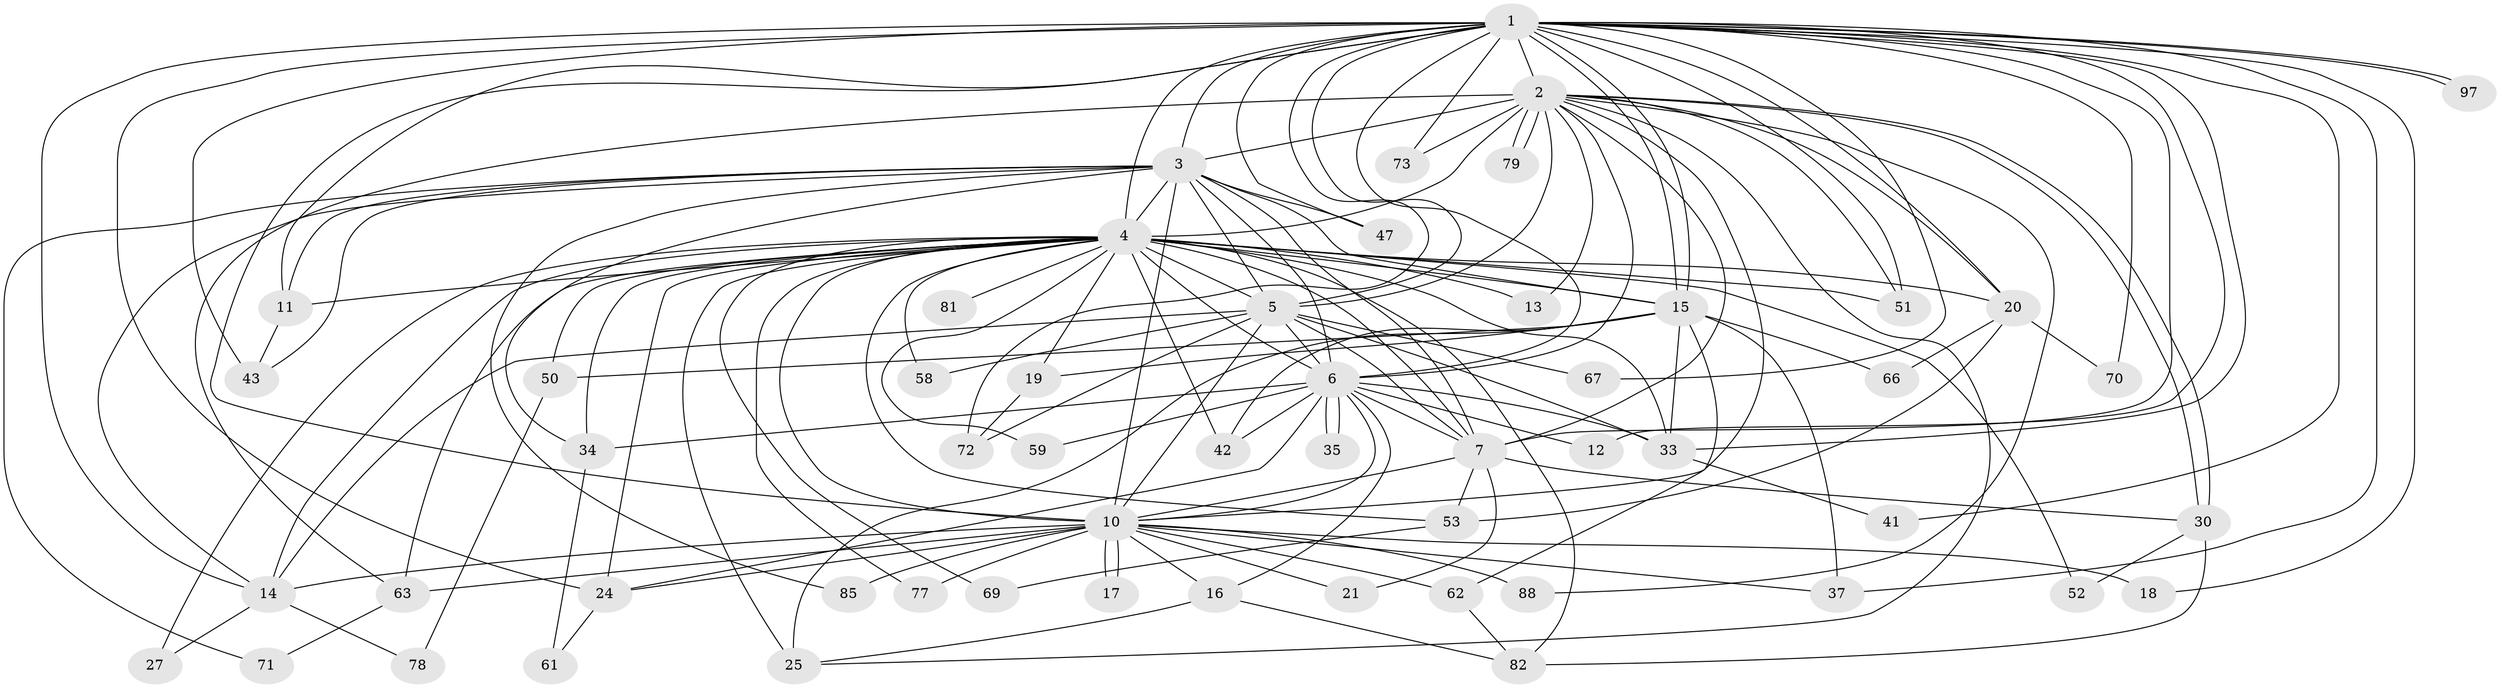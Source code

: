 // original degree distribution, {36: 0.00909090909090909, 24: 0.02727272727272727, 20: 0.00909090909090909, 17: 0.00909090909090909, 15: 0.00909090909090909, 18: 0.00909090909090909, 11: 0.00909090909090909, 22: 0.00909090909090909, 4: 0.12727272727272726, 2: 0.5545454545454546, 5: 0.07272727272727272, 10: 0.00909090909090909, 3: 0.13636363636363635, 6: 0.00909090909090909}
// Generated by graph-tools (version 1.1) at 2025/14/03/09/25 04:14:12]
// undirected, 55 vertices, 146 edges
graph export_dot {
graph [start="1"]
  node [color=gray90,style=filled];
  1;
  2;
  3;
  4 [super="+31+103+104+36+44+8+9+64"];
  5;
  6 [super="+23"];
  7 [super="+32"];
  10 [super="+76+75"];
  11 [super="+56+80"];
  12;
  13;
  14 [super="+28+49"];
  15 [super="+55+90+39+45"];
  16;
  17;
  18;
  19;
  20;
  21;
  24 [super="+105+100+40"];
  25 [super="+48"];
  27;
  30;
  33 [super="+38+46"];
  34 [super="+102"];
  35;
  37 [super="+101"];
  41;
  42 [super="+68"];
  43 [super="+87"];
  47;
  50;
  51 [super="+54"];
  52;
  53 [super="+83"];
  58;
  59;
  61;
  62;
  63 [super="+84"];
  66;
  67;
  69;
  70;
  71;
  72 [super="+95"];
  73;
  77;
  78;
  79;
  81;
  82 [super="+93+109"];
  85;
  88;
  97;
  1 -- 2;
  1 -- 3;
  1 -- 4 [weight=6];
  1 -- 5;
  1 -- 6;
  1 -- 7 [weight=2];
  1 -- 10;
  1 -- 11;
  1 -- 12;
  1 -- 15 [weight=2];
  1 -- 15;
  1 -- 18;
  1 -- 20;
  1 -- 41;
  1 -- 43 [weight=2];
  1 -- 47;
  1 -- 67;
  1 -- 70;
  1 -- 73;
  1 -- 97;
  1 -- 97;
  1 -- 33 [weight=2];
  1 -- 72;
  1 -- 24;
  1 -- 14;
  1 -- 51;
  1 -- 37;
  2 -- 3;
  2 -- 4 [weight=6];
  2 -- 5;
  2 -- 6;
  2 -- 7;
  2 -- 10 [weight=2];
  2 -- 13;
  2 -- 20;
  2 -- 25;
  2 -- 30;
  2 -- 30;
  2 -- 51;
  2 -- 63;
  2 -- 73;
  2 -- 79;
  2 -- 79;
  2 -- 88;
  3 -- 4 [weight=3];
  3 -- 5;
  3 -- 6 [weight=2];
  3 -- 7;
  3 -- 10;
  3 -- 14;
  3 -- 34;
  3 -- 43;
  3 -- 47;
  3 -- 71;
  3 -- 85;
  3 -- 15 [weight=3];
  3 -- 11;
  4 -- 5 [weight=4];
  4 -- 6 [weight=5];
  4 -- 7 [weight=3];
  4 -- 10 [weight=3];
  4 -- 33;
  4 -- 50;
  4 -- 24 [weight=2];
  4 -- 13;
  4 -- 14 [weight=3];
  4 -- 77;
  4 -- 81;
  4 -- 20;
  4 -- 25 [weight=2];
  4 -- 51;
  4 -- 52;
  4 -- 53 [weight=2];
  4 -- 58;
  4 -- 59;
  4 -- 69 [weight=2];
  4 -- 11;
  4 -- 82;
  4 -- 19;
  4 -- 27;
  4 -- 34;
  4 -- 42;
  4 -- 63;
  4 -- 15;
  5 -- 6;
  5 -- 7;
  5 -- 10;
  5 -- 33;
  5 -- 58;
  5 -- 67;
  5 -- 72;
  5 -- 14;
  6 -- 7;
  6 -- 10;
  6 -- 12;
  6 -- 16;
  6 -- 35;
  6 -- 35;
  6 -- 42;
  6 -- 24;
  6 -- 34;
  6 -- 59;
  6 -- 33;
  7 -- 10;
  7 -- 21;
  7 -- 53 [weight=2];
  7 -- 30;
  10 -- 16;
  10 -- 17;
  10 -- 17;
  10 -- 18;
  10 -- 21;
  10 -- 24;
  10 -- 37;
  10 -- 62;
  10 -- 63 [weight=2];
  10 -- 77;
  10 -- 85;
  10 -- 88;
  10 -- 14;
  11 -- 43;
  14 -- 27;
  14 -- 78;
  15 -- 19;
  15 -- 37;
  15 -- 50;
  15 -- 62;
  15 -- 33;
  15 -- 66;
  15 -- 42;
  15 -- 25;
  16 -- 25;
  16 -- 82;
  19 -- 72;
  20 -- 53;
  20 -- 66;
  20 -- 70;
  24 -- 61;
  30 -- 52;
  30 -- 82;
  33 -- 41;
  34 -- 61;
  50 -- 78;
  53 -- 69;
  62 -- 82;
  63 -- 71;
}
